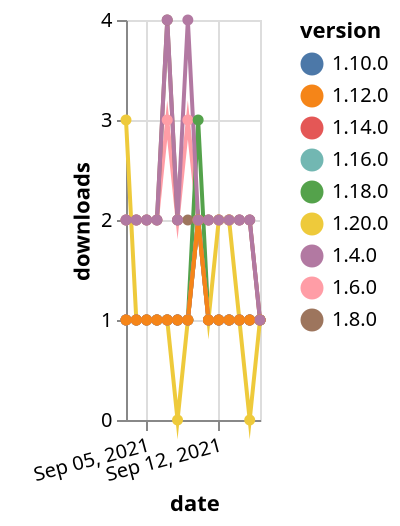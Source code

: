 {"$schema": "https://vega.github.io/schema/vega-lite/v5.json", "description": "A simple bar chart with embedded data.", "data": {"values": [{"date": "2021-09-03", "total": 2587, "delta": 2, "version": "1.6.0"}, {"date": "2021-09-04", "total": 2589, "delta": 2, "version": "1.6.0"}, {"date": "2021-09-05", "total": 2591, "delta": 2, "version": "1.6.0"}, {"date": "2021-09-06", "total": 2593, "delta": 2, "version": "1.6.0"}, {"date": "2021-09-07", "total": 2596, "delta": 3, "version": "1.6.0"}, {"date": "2021-09-08", "total": 2598, "delta": 2, "version": "1.6.0"}, {"date": "2021-09-09", "total": 2601, "delta": 3, "version": "1.6.0"}, {"date": "2021-09-10", "total": 2603, "delta": 2, "version": "1.6.0"}, {"date": "2021-09-11", "total": 2605, "delta": 2, "version": "1.6.0"}, {"date": "2021-09-12", "total": 2607, "delta": 2, "version": "1.6.0"}, {"date": "2021-09-13", "total": 2609, "delta": 2, "version": "1.6.0"}, {"date": "2021-09-14", "total": 2611, "delta": 2, "version": "1.6.0"}, {"date": "2021-09-15", "total": 2613, "delta": 2, "version": "1.6.0"}, {"date": "2021-09-16", "total": 2614, "delta": 1, "version": "1.6.0"}, {"date": "2021-09-03", "total": 191, "delta": 1, "version": "1.18.0"}, {"date": "2021-09-04", "total": 192, "delta": 1, "version": "1.18.0"}, {"date": "2021-09-05", "total": 193, "delta": 1, "version": "1.18.0"}, {"date": "2021-09-06", "total": 194, "delta": 1, "version": "1.18.0"}, {"date": "2021-09-07", "total": 195, "delta": 1, "version": "1.18.0"}, {"date": "2021-09-08", "total": 196, "delta": 1, "version": "1.18.0"}, {"date": "2021-09-09", "total": 197, "delta": 1, "version": "1.18.0"}, {"date": "2021-09-10", "total": 200, "delta": 3, "version": "1.18.0"}, {"date": "2021-09-11", "total": 201, "delta": 1, "version": "1.18.0"}, {"date": "2021-09-12", "total": 202, "delta": 1, "version": "1.18.0"}, {"date": "2021-09-13", "total": 203, "delta": 1, "version": "1.18.0"}, {"date": "2021-09-14", "total": 204, "delta": 1, "version": "1.18.0"}, {"date": "2021-09-15", "total": 205, "delta": 1, "version": "1.18.0"}, {"date": "2021-09-16", "total": 206, "delta": 1, "version": "1.18.0"}, {"date": "2021-09-03", "total": 2399, "delta": 2, "version": "1.8.0"}, {"date": "2021-09-04", "total": 2401, "delta": 2, "version": "1.8.0"}, {"date": "2021-09-05", "total": 2403, "delta": 2, "version": "1.8.0"}, {"date": "2021-09-06", "total": 2405, "delta": 2, "version": "1.8.0"}, {"date": "2021-09-07", "total": 2409, "delta": 4, "version": "1.8.0"}, {"date": "2021-09-08", "total": 2411, "delta": 2, "version": "1.8.0"}, {"date": "2021-09-09", "total": 2413, "delta": 2, "version": "1.8.0"}, {"date": "2021-09-10", "total": 2415, "delta": 2, "version": "1.8.0"}, {"date": "2021-09-11", "total": 2417, "delta": 2, "version": "1.8.0"}, {"date": "2021-09-12", "total": 2419, "delta": 2, "version": "1.8.0"}, {"date": "2021-09-13", "total": 2421, "delta": 2, "version": "1.8.0"}, {"date": "2021-09-14", "total": 2423, "delta": 2, "version": "1.8.0"}, {"date": "2021-09-15", "total": 2425, "delta": 2, "version": "1.8.0"}, {"date": "2021-09-16", "total": 2426, "delta": 1, "version": "1.8.0"}, {"date": "2021-09-03", "total": 238, "delta": 1, "version": "1.10.0"}, {"date": "2021-09-04", "total": 239, "delta": 1, "version": "1.10.0"}, {"date": "2021-09-05", "total": 240, "delta": 1, "version": "1.10.0"}, {"date": "2021-09-06", "total": 241, "delta": 1, "version": "1.10.0"}, {"date": "2021-09-07", "total": 242, "delta": 1, "version": "1.10.0"}, {"date": "2021-09-08", "total": 243, "delta": 1, "version": "1.10.0"}, {"date": "2021-09-09", "total": 244, "delta": 1, "version": "1.10.0"}, {"date": "2021-09-10", "total": 246, "delta": 2, "version": "1.10.0"}, {"date": "2021-09-11", "total": 247, "delta": 1, "version": "1.10.0"}, {"date": "2021-09-12", "total": 248, "delta": 1, "version": "1.10.0"}, {"date": "2021-09-13", "total": 249, "delta": 1, "version": "1.10.0"}, {"date": "2021-09-14", "total": 250, "delta": 1, "version": "1.10.0"}, {"date": "2021-09-15", "total": 251, "delta": 1, "version": "1.10.0"}, {"date": "2021-09-16", "total": 252, "delta": 1, "version": "1.10.0"}, {"date": "2021-09-03", "total": 125, "delta": 3, "version": "1.20.0"}, {"date": "2021-09-04", "total": 126, "delta": 1, "version": "1.20.0"}, {"date": "2021-09-05", "total": 127, "delta": 1, "version": "1.20.0"}, {"date": "2021-09-06", "total": 128, "delta": 1, "version": "1.20.0"}, {"date": "2021-09-07", "total": 129, "delta": 1, "version": "1.20.0"}, {"date": "2021-09-08", "total": 129, "delta": 0, "version": "1.20.0"}, {"date": "2021-09-09", "total": 130, "delta": 1, "version": "1.20.0"}, {"date": "2021-09-10", "total": 132, "delta": 2, "version": "1.20.0"}, {"date": "2021-09-11", "total": 133, "delta": 1, "version": "1.20.0"}, {"date": "2021-09-12", "total": 135, "delta": 2, "version": "1.20.0"}, {"date": "2021-09-13", "total": 137, "delta": 2, "version": "1.20.0"}, {"date": "2021-09-14", "total": 138, "delta": 1, "version": "1.20.0"}, {"date": "2021-09-15", "total": 138, "delta": 0, "version": "1.20.0"}, {"date": "2021-09-16", "total": 139, "delta": 1, "version": "1.20.0"}, {"date": "2021-09-03", "total": 169, "delta": 1, "version": "1.16.0"}, {"date": "2021-09-04", "total": 170, "delta": 1, "version": "1.16.0"}, {"date": "2021-09-05", "total": 171, "delta": 1, "version": "1.16.0"}, {"date": "2021-09-06", "total": 172, "delta": 1, "version": "1.16.0"}, {"date": "2021-09-07", "total": 173, "delta": 1, "version": "1.16.0"}, {"date": "2021-09-08", "total": 174, "delta": 1, "version": "1.16.0"}, {"date": "2021-09-09", "total": 175, "delta": 1, "version": "1.16.0"}, {"date": "2021-09-10", "total": 177, "delta": 2, "version": "1.16.0"}, {"date": "2021-09-11", "total": 178, "delta": 1, "version": "1.16.0"}, {"date": "2021-09-12", "total": 179, "delta": 1, "version": "1.16.0"}, {"date": "2021-09-13", "total": 180, "delta": 1, "version": "1.16.0"}, {"date": "2021-09-14", "total": 181, "delta": 1, "version": "1.16.0"}, {"date": "2021-09-15", "total": 182, "delta": 1, "version": "1.16.0"}, {"date": "2021-09-16", "total": 183, "delta": 1, "version": "1.16.0"}, {"date": "2021-09-03", "total": 186, "delta": 1, "version": "1.14.0"}, {"date": "2021-09-04", "total": 187, "delta": 1, "version": "1.14.0"}, {"date": "2021-09-05", "total": 188, "delta": 1, "version": "1.14.0"}, {"date": "2021-09-06", "total": 189, "delta": 1, "version": "1.14.0"}, {"date": "2021-09-07", "total": 190, "delta": 1, "version": "1.14.0"}, {"date": "2021-09-08", "total": 191, "delta": 1, "version": "1.14.0"}, {"date": "2021-09-09", "total": 192, "delta": 1, "version": "1.14.0"}, {"date": "2021-09-10", "total": 194, "delta": 2, "version": "1.14.0"}, {"date": "2021-09-11", "total": 195, "delta": 1, "version": "1.14.0"}, {"date": "2021-09-12", "total": 196, "delta": 1, "version": "1.14.0"}, {"date": "2021-09-13", "total": 197, "delta": 1, "version": "1.14.0"}, {"date": "2021-09-14", "total": 198, "delta": 1, "version": "1.14.0"}, {"date": "2021-09-15", "total": 199, "delta": 1, "version": "1.14.0"}, {"date": "2021-09-16", "total": 200, "delta": 1, "version": "1.14.0"}, {"date": "2021-09-03", "total": 195, "delta": 1, "version": "1.12.0"}, {"date": "2021-09-04", "total": 196, "delta": 1, "version": "1.12.0"}, {"date": "2021-09-05", "total": 197, "delta": 1, "version": "1.12.0"}, {"date": "2021-09-06", "total": 198, "delta": 1, "version": "1.12.0"}, {"date": "2021-09-07", "total": 199, "delta": 1, "version": "1.12.0"}, {"date": "2021-09-08", "total": 200, "delta": 1, "version": "1.12.0"}, {"date": "2021-09-09", "total": 201, "delta": 1, "version": "1.12.0"}, {"date": "2021-09-10", "total": 203, "delta": 2, "version": "1.12.0"}, {"date": "2021-09-11", "total": 204, "delta": 1, "version": "1.12.0"}, {"date": "2021-09-12", "total": 205, "delta": 1, "version": "1.12.0"}, {"date": "2021-09-13", "total": 206, "delta": 1, "version": "1.12.0"}, {"date": "2021-09-14", "total": 207, "delta": 1, "version": "1.12.0"}, {"date": "2021-09-15", "total": 208, "delta": 1, "version": "1.12.0"}, {"date": "2021-09-16", "total": 209, "delta": 1, "version": "1.12.0"}, {"date": "2021-09-03", "total": 3061, "delta": 2, "version": "1.4.0"}, {"date": "2021-09-04", "total": 3063, "delta": 2, "version": "1.4.0"}, {"date": "2021-09-05", "total": 3065, "delta": 2, "version": "1.4.0"}, {"date": "2021-09-06", "total": 3067, "delta": 2, "version": "1.4.0"}, {"date": "2021-09-07", "total": 3071, "delta": 4, "version": "1.4.0"}, {"date": "2021-09-08", "total": 3073, "delta": 2, "version": "1.4.0"}, {"date": "2021-09-09", "total": 3077, "delta": 4, "version": "1.4.0"}, {"date": "2021-09-10", "total": 3079, "delta": 2, "version": "1.4.0"}, {"date": "2021-09-11", "total": 3081, "delta": 2, "version": "1.4.0"}, {"date": "2021-09-12", "total": 3083, "delta": 2, "version": "1.4.0"}, {"date": "2021-09-13", "total": 3085, "delta": 2, "version": "1.4.0"}, {"date": "2021-09-14", "total": 3087, "delta": 2, "version": "1.4.0"}, {"date": "2021-09-15", "total": 3089, "delta": 2, "version": "1.4.0"}, {"date": "2021-09-16", "total": 3090, "delta": 1, "version": "1.4.0"}]}, "width": "container", "mark": {"type": "line", "point": {"filled": true}}, "encoding": {"x": {"field": "date", "type": "temporal", "timeUnit": "yearmonthdate", "title": "date", "axis": {"labelAngle": -15}}, "y": {"field": "delta", "type": "quantitative", "title": "downloads"}, "color": {"field": "version", "type": "nominal"}, "tooltip": {"field": "delta"}}}